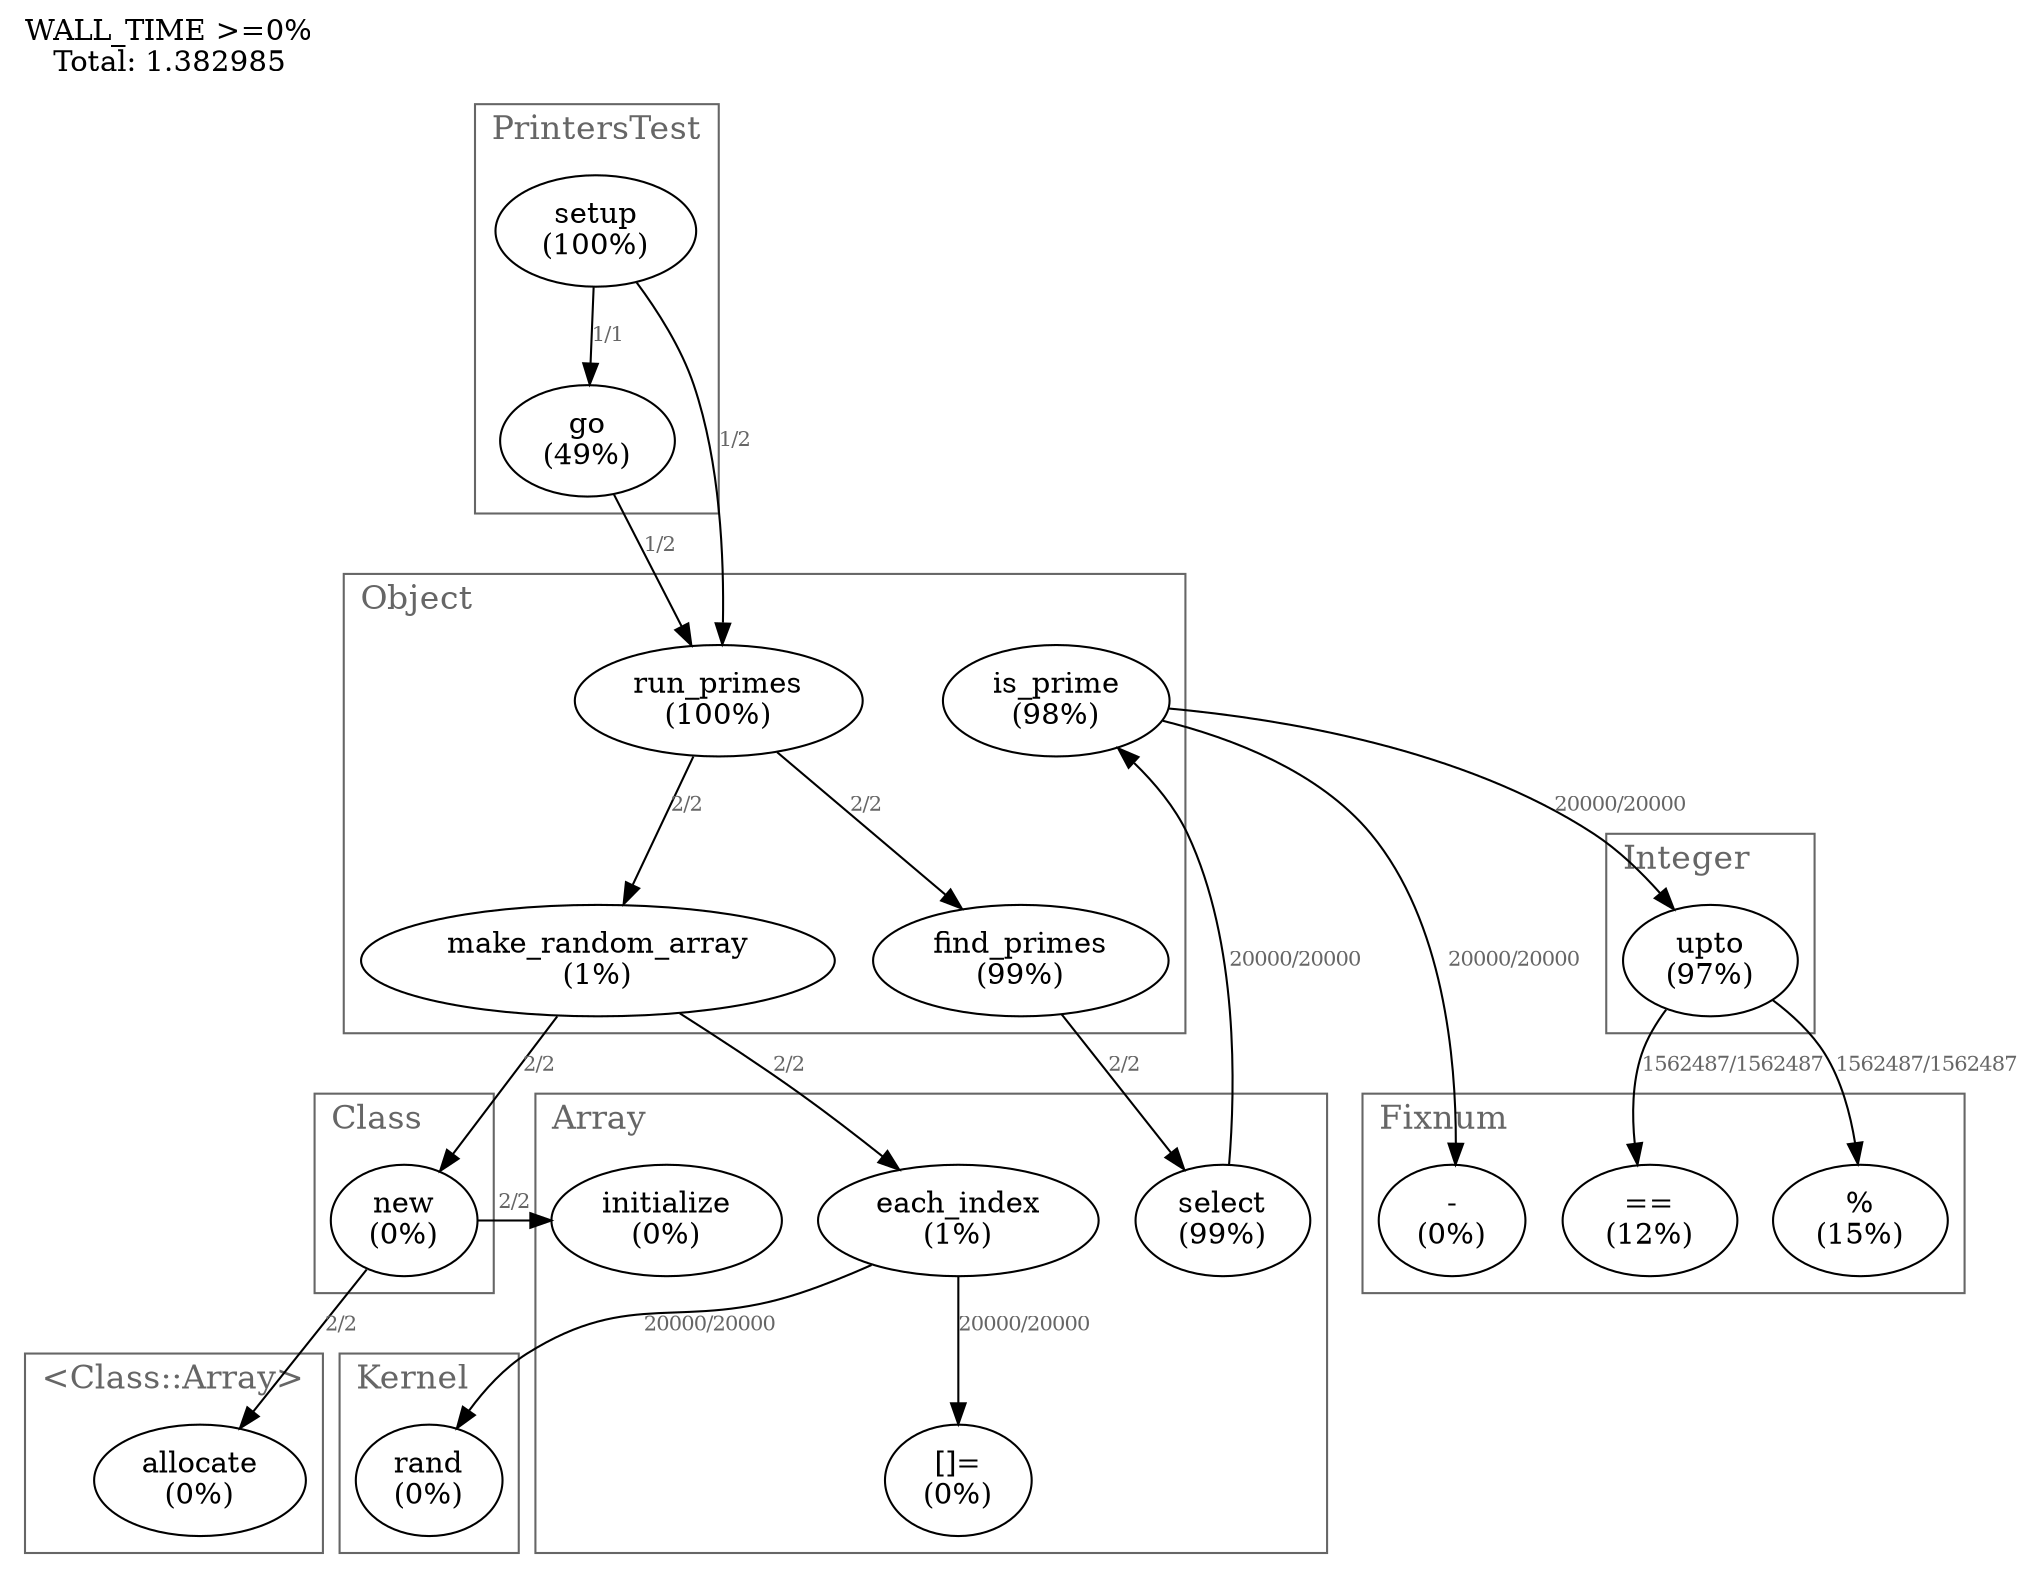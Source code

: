 digraph "Profile" {
label="WALL_TIME >=0%\nTotal: 1.382985";
labelloc=t;
labeljust=l;
subgraph "Thread 2148237740" {
2159427600 [label="[]=\n(0%)"];
2159427680 [label="%\n(15%)"];
2159427760 [label="run_primes\n(100%)"];
2159427760 -> 2159428600 [label="2/2" fontsize=10 fontcolor="#666666"];
2159427760 -> 2159428300 [label="2/2" fontsize=10 fontcolor="#666666"];
2159427840 [label="new\n(0%)"];
2159427840 -> 2159428080 [label="2/2" fontsize=10 fontcolor="#666666"];
2159427840 -> 2159428760 [label="2/2" fontsize=10 fontcolor="#666666"];
2159427920 [label="rand\n(0%)"];
2159428000 [label="-\n(0%)"];
2159428080 [label="initialize\n(0%)"];
2159428160 [label="each_index\n(1%)"];
2159428160 -> 2159427920 [label="20000/20000" fontsize=10 fontcolor="#666666"];
2159428160 -> 2159427600 [label="20000/20000" fontsize=10 fontcolor="#666666"];
2159428220 [label="go\n(49%)"];
2159428220 -> 2159427760 [label="1/2" fontsize=10 fontcolor="#666666"];
2159428300 [label="make_random_array\n(1%)"];
2159428300 -> 2159428160 [label="2/2" fontsize=10 fontcolor="#666666"];
2159428300 -> 2159427840 [label="2/2" fontsize=10 fontcolor="#666666"];
2159428360 [label="setup\n(100%)"];
2159428360 -> 2159427760 [label="1/2" fontsize=10 fontcolor="#666666"];
2159428360 -> 2159428220 [label="1/1" fontsize=10 fontcolor="#666666"];
2159428440 [label="select\n(99%)"];
2159428440 -> 2159428520 [label="20000/20000" fontsize=10 fontcolor="#666666"];
2159428520 [label="is_prime\n(98%)"];
2159428520 -> 2159428680 [label="20000/20000" fontsize=10 fontcolor="#666666"];
2159428520 -> 2159428000 [label="20000/20000" fontsize=10 fontcolor="#666666"];
2159428600 [label="find_primes\n(99%)"];
2159428600 -> 2159428440 [label="2/2" fontsize=10 fontcolor="#666666"];
2159428680 [label="upto\n(97%)"];
2159428680 -> 2159427680 [label="1562487/1562487" fontsize=10 fontcolor="#666666"];
2159428680 -> 2159428920 [label="1562487/1562487" fontsize=10 fontcolor="#666666"];
2159428760 [label="allocate\n(0%)"];
2159428920 [label="==\n(12%)"];
}
subgraph cluster_2159103200 {
label = "Object";
fontcolor = "#666666";
fontsize = 16;
color = "#666666";
2159428600;
2159428520;
2159428300;
2159427760;
}
subgraph cluster_2159103260 {
label = "Integer";
fontcolor = "#666666";
fontsize = 16;
color = "#666666";
2159428680;
}
subgraph cluster_2159103060 {
label = "PrintersTest";
fontcolor = "#666666";
fontsize = 16;
color = "#666666";
2159428360;
2159428220;
}
subgraph cluster_2159103120 {
label = "Array";
fontcolor = "#666666";
fontsize = 16;
color = "#666666";
2159428440;
2159428160;
2159428080;
2159427600;
}
subgraph cluster_2159103340 {
label = "<Class::Array>";
fontcolor = "#666666";
fontsize = 16;
color = "#666666";
2159428760;
}
subgraph cluster_2159102840 {
label = "Class";
fontcolor = "#666666";
fontsize = 16;
color = "#666666";
2159427840;
}
subgraph cluster_2159102980 {
label = "Kernel";
fontcolor = "#666666";
fontsize = 16;
color = "#666666";
2159427920;
}
subgraph cluster_2159103400 {
label = "Fixnum";
fontcolor = "#666666";
fontsize = 16;
color = "#666666";
2159428920;
2159428000;
2159427680;
}
}
